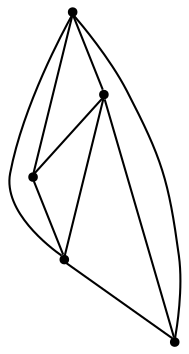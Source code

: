 graph {
  node [shape=point,comment="{\"directed\":false,\"doi\":\"10.1007/978-3-319-50106-2_35\",\"figure\":\"? (4)\"}"]

  v0 [pos="1565.7494364211675,277.8218191177242"]
  v1 [pos="1565.7494364211675,503.759126654023"]
  v2 [pos="1452.63136429419,390.9009882013778"]
  v3 [pos="1339.659291174247,503.759126654023"]
  v4 [pos="1339.5176161796162,277.8218191177242"]

  v0 -- v3 [id="-1",pos="1565.7494364211675,277.8218191177242 1611.3317762332263,367.9308440635946 1617.4993440425812,411.14970859178027 1618.528713348275,445.1046808473208 1619.5580826539688,479.0638498869945 1615.4449294435974,503.759126654023 1601.0384647067958,520.2240646226326 1586.6278031344261,536.6889866943325 1561.9322237067622,544.9235381737942 1526.9474024114006,549.0366409747563 1491.9585114573063,553.1539087660324 1446.6805058123496,553.1539087660324 1407.5784616478838,549.0366409747563 1368.4722206478502,544.9235381737942 1335.546137963876,536.6889866943325 1314.9637117465832,520.2240646226326 1294.381158352455,503.759126654023 1286.15078227298,479.0638498869945 1282.0334322270407,452.3099233274183 1277.9160821811015,425.55599676784215 1277.9160821811015,396.74342041571833 1282.0334322270407,376.1612146558328 1286.15078227298,355.57900889594725 1294.381158352455,343.23137051243293 1300.5572470097816,337.05961791892315 1306.7332084902728,330.88373212891867 1310.846361700644,330.88373212891867 1314.9637117465832,335.0009999201947 1319.080934615687,339.11826771147076 1323.1940878260582,347.348638303709 1325.2528264374455,361.7549264797709 1327.3114378719974,376.1612146558328 1327.3114378719974,396.74342041571833 1325.2528264374455,417.3214293914709 1323.1940878260582,437.9036351513564 1319.080934615687,458.4816759209281 1317.022323181135,472.8879323031708 1314.9637117465832,487.2942204792327 1314.9637117465832,495.528787855604 1321.1396732270744,503.759126654023 1323.9563936052398,507.51728579793655 1328.0595324942733,511.2745707930005 1339.659291174247,503.759126654023"]
  v3 -- v1 [id="-2",pos="1339.659291174247,503.759126654023 1565.7494364211675,503.759126654023 1565.7494364211675,503.759126654023 1565.7494364211675,503.759126654023"]
  v3 -- v4 [id="-3",pos="1339.659291174247,503.759126654023 1339.5176161796162,277.8218191177242 1339.5176161796162,277.8218191177242 1339.5176161796162,277.8218191177242"]
  v3 -- v2 [id="-4",pos="1339.659291174247,503.759126654023 1452.63136429419,390.9009882013778 1452.63136429419,390.9009882013778 1452.63136429419,390.9009882013778"]
  v1 -- v2 [id="-5",pos="1565.7494364211675,503.759126654023 1505.5857637236377,470.82928251062316 1467.875542845744,433.2112489647538 1452.63136429419,390.9009882013778"]
  v2 -- v4 [id="-6",pos="1452.63136429419,390.9009882013778 1339.5176161796162,277.8218191177242 1339.5176161796162,277.8218191177242 1339.5176161796162,277.8218191177242"]
  v4 -- v0 [id="-9",pos="1339.5176161796162,277.8218191177242 1565.7494364211675,277.8218191177242 1565.7494364211675,277.8218191177242 1565.7494364211675,277.8218191177242"]
  v2 -- v0 [id="-11",pos="1452.63136429419,390.9009882013778 1565.7494364211675,277.8218191177242 1565.7494364211675,277.8218191177242 1565.7494364211675,277.8218191177242"]
  v1 -- v0 [id="-12",pos="1565.7494364211675,503.759126654023 1565.7494364211675,277.8218191177242 1565.7494364211675,277.8218191177242 1565.7494364211675,277.8218191177242"]
}